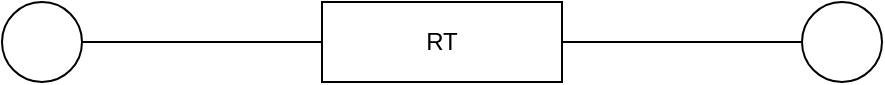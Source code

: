 <mxfile version="26.0.16">
  <diagram name="第1頁" id="UVwIxCiR8lBkfEkEezqE">
    <mxGraphModel dx="1434" dy="844" grid="1" gridSize="10" guides="1" tooltips="1" connect="1" arrows="1" fold="1" page="1" pageScale="1" pageWidth="1169" pageHeight="827" math="0" shadow="0">
      <root>
        <mxCell id="0" />
        <mxCell id="1" parent="0" />
        <mxCell id="ynjBNru1Yc-JIQHZCBrU-2" value="RT" style="rounded=0;whiteSpace=wrap;html=1;" vertex="1" parent="1">
          <mxGeometry x="560" y="320" width="120" height="40" as="geometry" />
        </mxCell>
        <mxCell id="ynjBNru1Yc-JIQHZCBrU-9" style="edgeStyle=orthogonalEdgeStyle;shape=connector;rounded=0;orthogonalLoop=1;jettySize=auto;html=1;exitX=0;exitY=0.5;exitDx=0;exitDy=0;entryX=1;entryY=0.5;entryDx=0;entryDy=0;strokeColor=default;align=center;verticalAlign=middle;fontFamily=Helvetica;fontSize=11;fontColor=default;labelBackgroundColor=default;startFill=0;endArrow=none;" edge="1" parent="1" source="ynjBNru1Yc-JIQHZCBrU-8" target="ynjBNru1Yc-JIQHZCBrU-2">
          <mxGeometry relative="1" as="geometry" />
        </mxCell>
        <mxCell id="ynjBNru1Yc-JIQHZCBrU-8" value="" style="ellipse;whiteSpace=wrap;html=1;aspect=fixed;" vertex="1" parent="1">
          <mxGeometry x="800" y="320" width="40" height="40" as="geometry" />
        </mxCell>
        <mxCell id="ynjBNru1Yc-JIQHZCBrU-15" style="edgeStyle=orthogonalEdgeStyle;shape=connector;rounded=0;orthogonalLoop=1;jettySize=auto;html=1;exitX=1;exitY=0.5;exitDx=0;exitDy=0;entryX=0;entryY=0.5;entryDx=0;entryDy=0;strokeColor=default;align=center;verticalAlign=middle;fontFamily=Helvetica;fontSize=11;fontColor=default;labelBackgroundColor=default;startFill=0;endArrow=none;" edge="1" parent="1" source="ynjBNru1Yc-JIQHZCBrU-4" target="ynjBNru1Yc-JIQHZCBrU-2">
          <mxGeometry relative="1" as="geometry" />
        </mxCell>
        <mxCell id="ynjBNru1Yc-JIQHZCBrU-4" value="" style="ellipse;whiteSpace=wrap;html=1;aspect=fixed;" vertex="1" parent="1">
          <mxGeometry x="400" y="320" width="40" height="40" as="geometry" />
        </mxCell>
      </root>
    </mxGraphModel>
  </diagram>
</mxfile>
